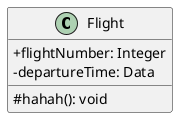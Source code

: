 @startuml
skinparam classAttributeIconSize 0

' class Dummy {
'     String data
'     void methods()  
' }

class Flight {
    +flightNumber: Integer
    -departureTime: Data
    
    # hahah(): void
}

' ' 泛化 空心三角形+实线
' Class01 <|-- Class02
' ' 实现 空心三角形+虚线
' Class03 <|.. Class04
' ' 组合 实心菱形+实线
' Class05 *-- Class06
' ' 聚合 空心菱形+实线
' Class07 o-- Class08
' ' 关联 箭头+实线
' Class09 <-- Class10
' ' 依赖 箭头+虚线
' Class11 <.. Class12
@enduml